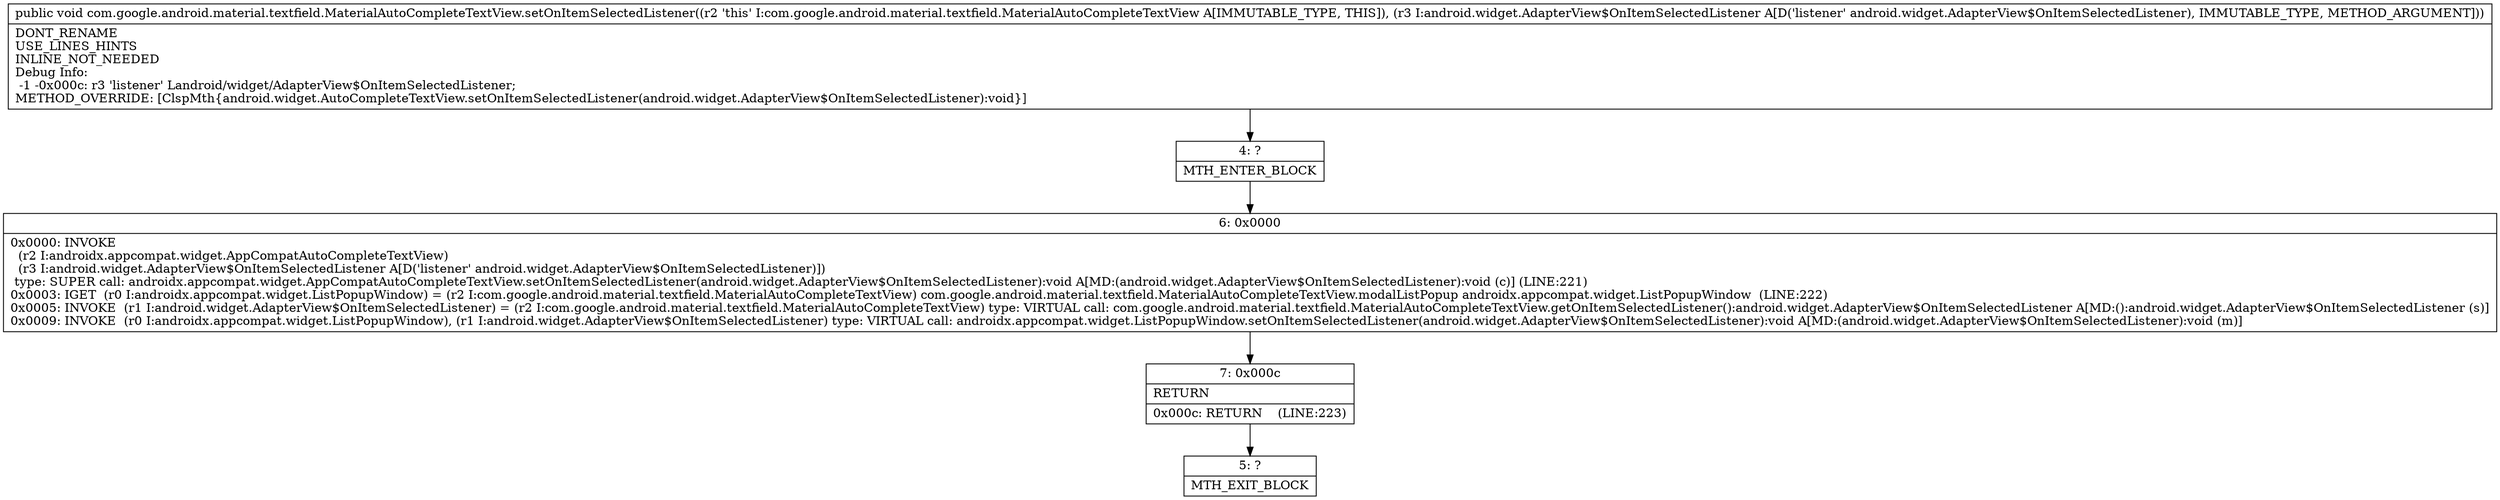 digraph "CFG forcom.google.android.material.textfield.MaterialAutoCompleteTextView.setOnItemSelectedListener(Landroid\/widget\/AdapterView$OnItemSelectedListener;)V" {
Node_4 [shape=record,label="{4\:\ ?|MTH_ENTER_BLOCK\l}"];
Node_6 [shape=record,label="{6\:\ 0x0000|0x0000: INVOKE  \l  (r2 I:androidx.appcompat.widget.AppCompatAutoCompleteTextView)\l  (r3 I:android.widget.AdapterView$OnItemSelectedListener A[D('listener' android.widget.AdapterView$OnItemSelectedListener)])\l type: SUPER call: androidx.appcompat.widget.AppCompatAutoCompleteTextView.setOnItemSelectedListener(android.widget.AdapterView$OnItemSelectedListener):void A[MD:(android.widget.AdapterView$OnItemSelectedListener):void (c)] (LINE:221)\l0x0003: IGET  (r0 I:androidx.appcompat.widget.ListPopupWindow) = (r2 I:com.google.android.material.textfield.MaterialAutoCompleteTextView) com.google.android.material.textfield.MaterialAutoCompleteTextView.modalListPopup androidx.appcompat.widget.ListPopupWindow  (LINE:222)\l0x0005: INVOKE  (r1 I:android.widget.AdapterView$OnItemSelectedListener) = (r2 I:com.google.android.material.textfield.MaterialAutoCompleteTextView) type: VIRTUAL call: com.google.android.material.textfield.MaterialAutoCompleteTextView.getOnItemSelectedListener():android.widget.AdapterView$OnItemSelectedListener A[MD:():android.widget.AdapterView$OnItemSelectedListener (s)]\l0x0009: INVOKE  (r0 I:androidx.appcompat.widget.ListPopupWindow), (r1 I:android.widget.AdapterView$OnItemSelectedListener) type: VIRTUAL call: androidx.appcompat.widget.ListPopupWindow.setOnItemSelectedListener(android.widget.AdapterView$OnItemSelectedListener):void A[MD:(android.widget.AdapterView$OnItemSelectedListener):void (m)]\l}"];
Node_7 [shape=record,label="{7\:\ 0x000c|RETURN\l|0x000c: RETURN    (LINE:223)\l}"];
Node_5 [shape=record,label="{5\:\ ?|MTH_EXIT_BLOCK\l}"];
MethodNode[shape=record,label="{public void com.google.android.material.textfield.MaterialAutoCompleteTextView.setOnItemSelectedListener((r2 'this' I:com.google.android.material.textfield.MaterialAutoCompleteTextView A[IMMUTABLE_TYPE, THIS]), (r3 I:android.widget.AdapterView$OnItemSelectedListener A[D('listener' android.widget.AdapterView$OnItemSelectedListener), IMMUTABLE_TYPE, METHOD_ARGUMENT]))  | DONT_RENAME\lUSE_LINES_HINTS\lINLINE_NOT_NEEDED\lDebug Info:\l  \-1 \-0x000c: r3 'listener' Landroid\/widget\/AdapterView$OnItemSelectedListener;\lMETHOD_OVERRIDE: [ClspMth\{android.widget.AutoCompleteTextView.setOnItemSelectedListener(android.widget.AdapterView$OnItemSelectedListener):void\}]\l}"];
MethodNode -> Node_4;Node_4 -> Node_6;
Node_6 -> Node_7;
Node_7 -> Node_5;
}

